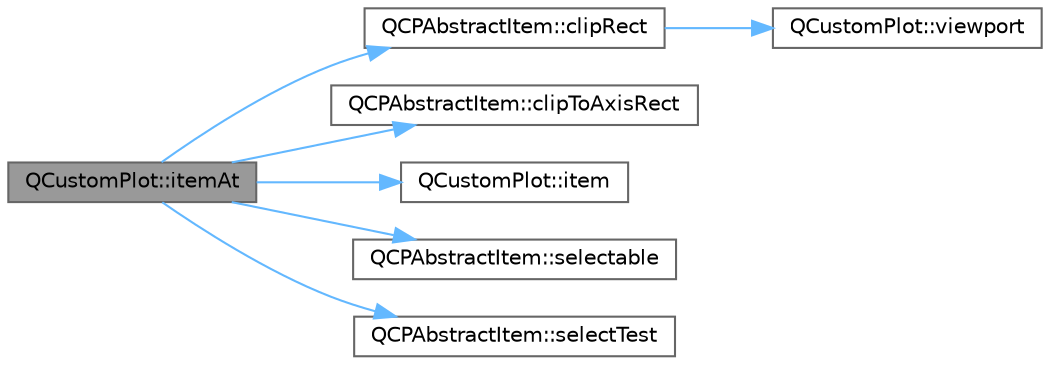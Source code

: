 digraph "QCustomPlot::itemAt"
{
 // LATEX_PDF_SIZE
  bgcolor="transparent";
  edge [fontname=Helvetica,fontsize=10,labelfontname=Helvetica,labelfontsize=10];
  node [fontname=Helvetica,fontsize=10,shape=box,height=0.2,width=0.4];
  rankdir="LR";
  Node1 [label="QCustomPlot::itemAt",height=0.2,width=0.4,color="gray40", fillcolor="grey60", style="filled", fontcolor="black",tooltip=" "];
  Node1 -> Node2 [color="steelblue1",style="solid"];
  Node2 [label="QCPAbstractItem::clipRect",height=0.2,width=0.4,color="grey40", fillcolor="white", style="filled",URL="$class_q_c_p_abstract_item.html#a6ad60000f29afe11035e1f791dcbd45a",tooltip=" "];
  Node2 -> Node3 [color="steelblue1",style="solid"];
  Node3 [label="QCustomPlot::viewport",height=0.2,width=0.4,color="grey40", fillcolor="white", style="filled",URL="$class_q_custom_plot.html#a19842409b18f556b256d05e97fffc670",tooltip=" "];
  Node1 -> Node4 [color="steelblue1",style="solid"];
  Node4 [label="QCPAbstractItem::clipToAxisRect",height=0.2,width=0.4,color="grey40", fillcolor="white", style="filled",URL="$class_q_c_p_abstract_item.html#a42715ad5f3d7fca6854025fa5636f436",tooltip=" "];
  Node1 -> Node5 [color="steelblue1",style="solid"];
  Node5 [label="QCustomPlot::item",height=0.2,width=0.4,color="grey40", fillcolor="white", style="filled",URL="$class_q_custom_plot.html#a12eb2a283cf10a8a9176c01c0443e83e",tooltip=" "];
  Node1 -> Node6 [color="steelblue1",style="solid"];
  Node6 [label="QCPAbstractItem::selectable",height=0.2,width=0.4,color="grey40", fillcolor="white", style="filled",URL="$class_q_c_p_abstract_item.html#ae29aa489767352b40c4aaa7ea50c5582",tooltip=" "];
  Node1 -> Node7 [color="steelblue1",style="solid"];
  Node7 [label="QCPAbstractItem::selectTest",height=0.2,width=0.4,color="grey40", fillcolor="white", style="filled",URL="$class_q_c_p_abstract_item.html#ae41d0349d68bb802c49104afd100ba2a",tooltip=" "];
}

